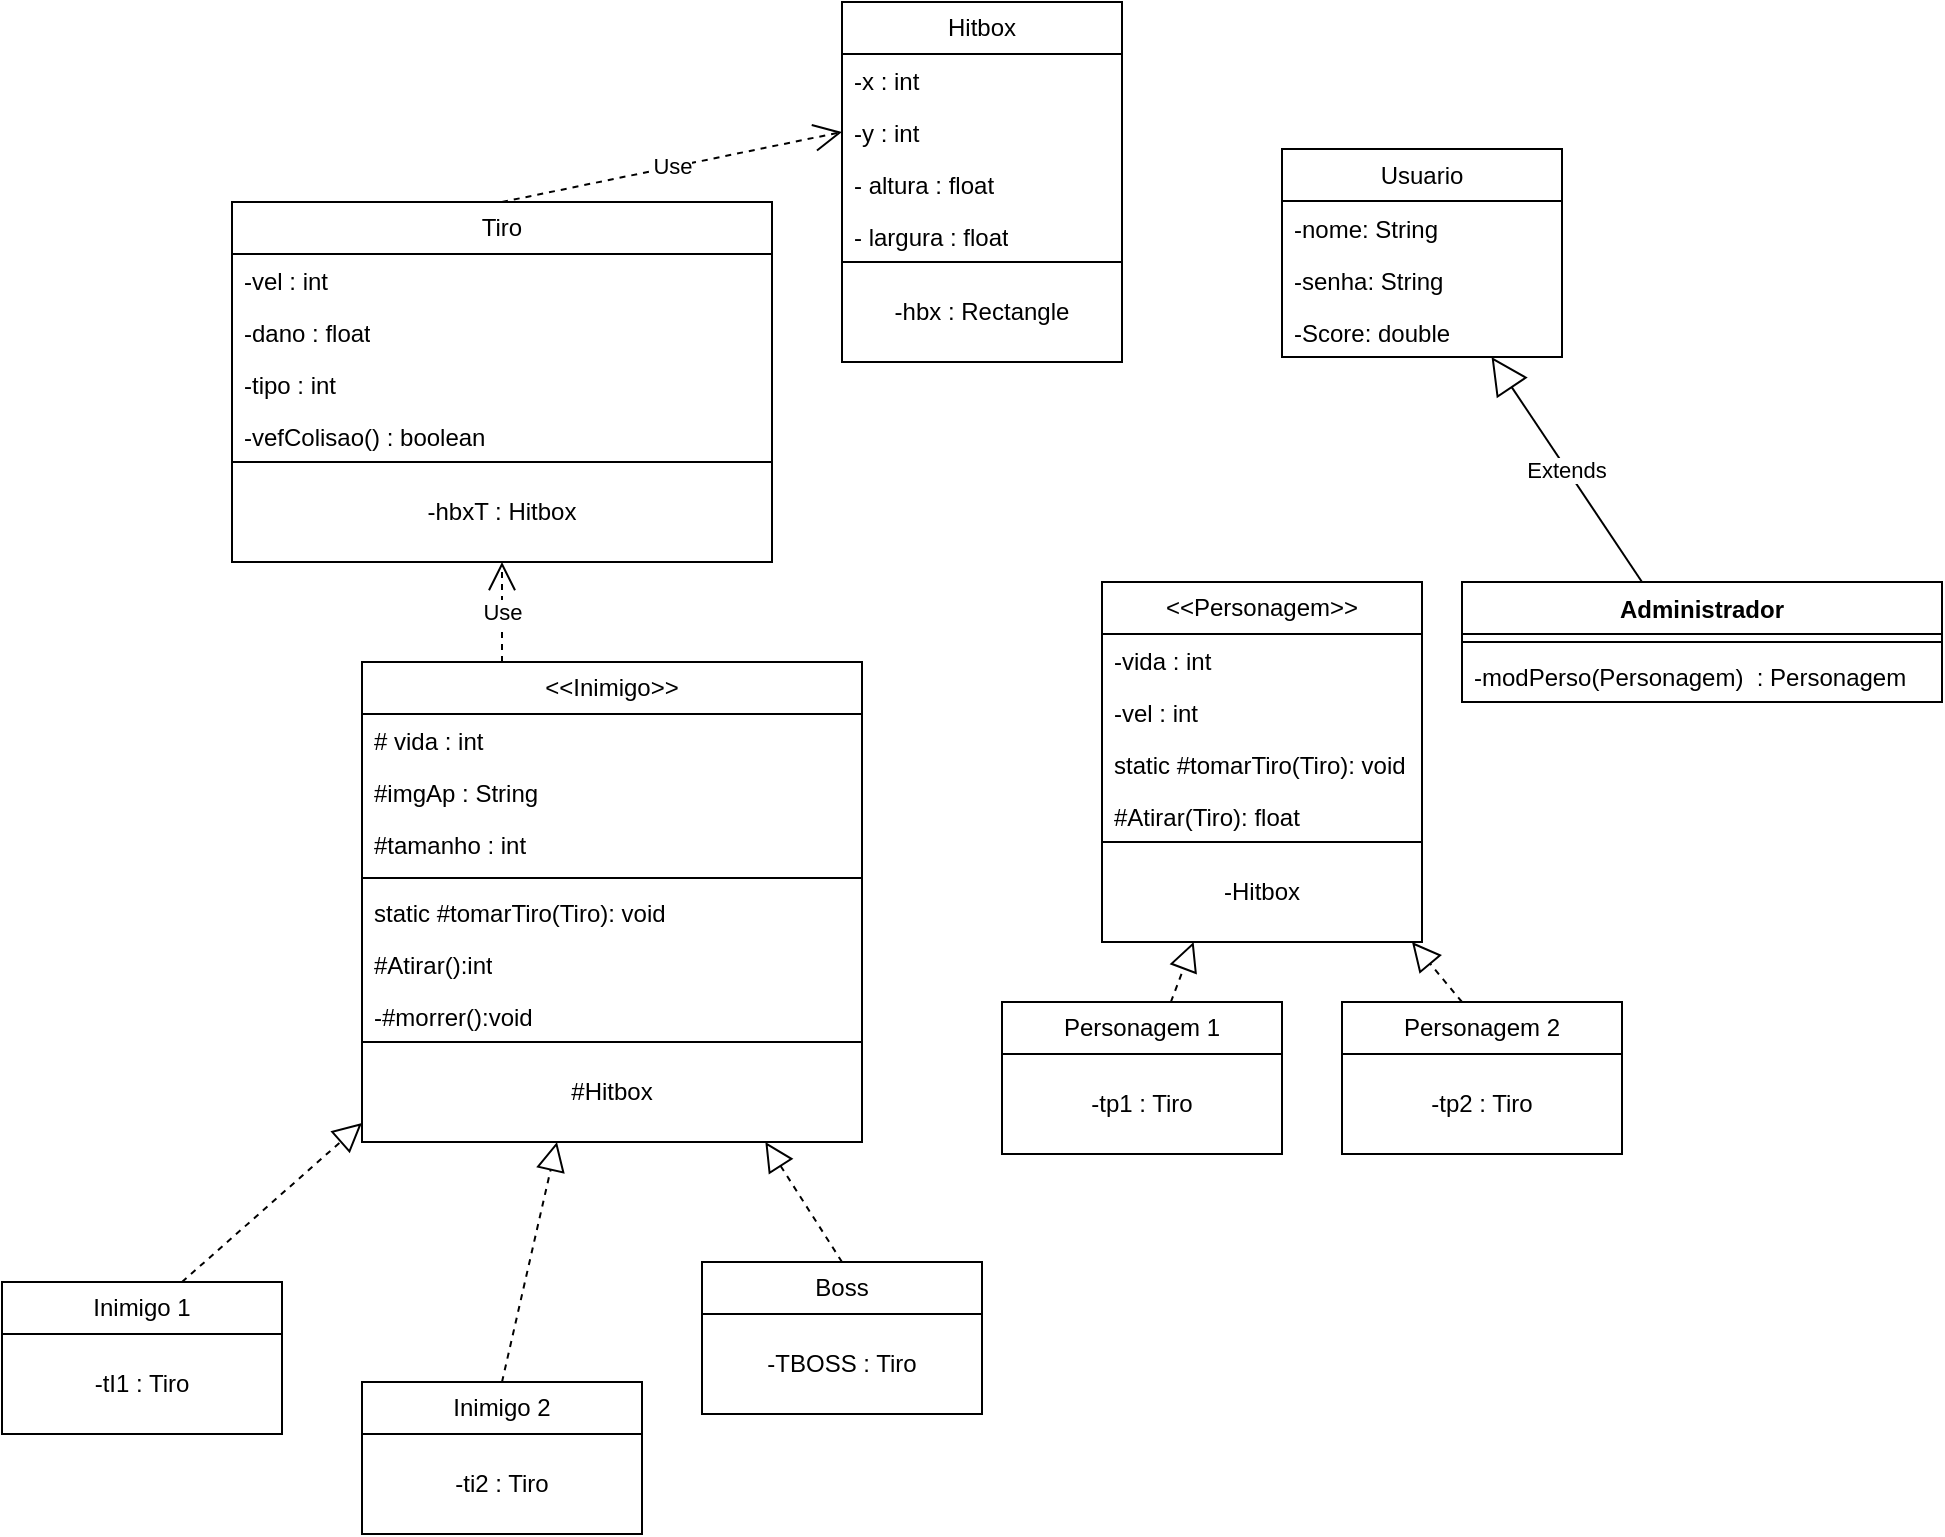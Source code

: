 <mxfile version="24.7.10">
  <diagram name="Página-1" id="_l8VNxI9jSd9-j5ux7J5">
    <mxGraphModel grid="1" page="1" gridSize="10" guides="1" tooltips="1" connect="1" arrows="1" fold="1" pageScale="1" pageWidth="827" pageHeight="1169" math="0" shadow="0">
      <root>
        <mxCell id="0" />
        <mxCell id="1" parent="0" />
        <mxCell id="uqlMl9l3qqC2gNam6h02-1" value="&lt;div&gt;Hitbox&lt;/div&gt;" style="swimlane;fontStyle=0;childLayout=stackLayout;horizontal=1;startSize=26;fillColor=none;horizontalStack=0;resizeParent=1;resizeParentMax=0;resizeLast=0;collapsible=1;marginBottom=0;whiteSpace=wrap;html=1;" vertex="1" parent="1">
          <mxGeometry x="-60" y="-50" width="140" height="180" as="geometry" />
        </mxCell>
        <mxCell id="uqlMl9l3qqC2gNam6h02-3" value="-x : int" style="text;strokeColor=none;fillColor=none;align=left;verticalAlign=top;spacingLeft=4;spacingRight=4;overflow=hidden;rotatable=0;points=[[0,0.5],[1,0.5]];portConstraint=eastwest;whiteSpace=wrap;html=1;" vertex="1" parent="uqlMl9l3qqC2gNam6h02-1">
          <mxGeometry y="26" width="140" height="26" as="geometry" />
        </mxCell>
        <mxCell id="uqlMl9l3qqC2gNam6h02-37" value="-y : int" style="text;strokeColor=none;fillColor=none;align=left;verticalAlign=top;spacingLeft=4;spacingRight=4;overflow=hidden;rotatable=0;points=[[0,0.5],[1,0.5]];portConstraint=eastwest;whiteSpace=wrap;html=1;" vertex="1" parent="uqlMl9l3qqC2gNam6h02-1">
          <mxGeometry y="52" width="140" height="26" as="geometry" />
        </mxCell>
        <mxCell id="uqlMl9l3qqC2gNam6h02-4" value="&lt;div&gt;- altura : float&lt;br&gt;&lt;/div&gt;&lt;div&gt;&lt;br&gt;&lt;/div&gt;" style="text;strokeColor=none;fillColor=none;align=left;verticalAlign=top;spacingLeft=4;spacingRight=4;overflow=hidden;rotatable=0;points=[[0,0.5],[1,0.5]];portConstraint=eastwest;whiteSpace=wrap;html=1;" vertex="1" parent="uqlMl9l3qqC2gNam6h02-1">
          <mxGeometry y="78" width="140" height="26" as="geometry" />
        </mxCell>
        <mxCell id="uqlMl9l3qqC2gNam6h02-38" value="- largura : float" style="text;strokeColor=none;fillColor=none;align=left;verticalAlign=top;spacingLeft=4;spacingRight=4;overflow=hidden;rotatable=0;points=[[0,0.5],[1,0.5]];portConstraint=eastwest;whiteSpace=wrap;html=1;" vertex="1" parent="uqlMl9l3qqC2gNam6h02-1">
          <mxGeometry y="104" width="140" height="26" as="geometry" />
        </mxCell>
        <mxCell id="KhZFeats1SWdqkYqOB_A-3" value="-hbx : Rectangle" style="html=1;whiteSpace=wrap;" vertex="1" parent="uqlMl9l3qqC2gNam6h02-1">
          <mxGeometry y="130" width="140" height="50" as="geometry" />
        </mxCell>
        <mxCell id="uqlMl9l3qqC2gNam6h02-18" value="&amp;lt;&amp;lt;Inimigo&amp;gt;&amp;gt;" style="swimlane;fontStyle=0;childLayout=stackLayout;horizontal=1;startSize=26;fillColor=none;horizontalStack=0;resizeParent=1;resizeParentMax=0;resizeLast=0;collapsible=1;marginBottom=0;whiteSpace=wrap;html=1;" vertex="1" parent="1">
          <mxGeometry x="-300" y="280" width="250" height="240" as="geometry" />
        </mxCell>
        <mxCell id="uqlMl9l3qqC2gNam6h02-132" value="Use" style="endArrow=open;endSize=12;dashed=1;html=1;rounded=0;" edge="1" parent="uqlMl9l3qqC2gNam6h02-18" target="uqlMl9l3qqC2gNam6h02-125">
          <mxGeometry width="160" relative="1" as="geometry">
            <mxPoint x="70" as="sourcePoint" />
            <mxPoint x="230" as="targetPoint" />
          </mxGeometry>
        </mxCell>
        <mxCell id="uqlMl9l3qqC2gNam6h02-20" value="# vida : int" style="text;strokeColor=none;fillColor=none;align=left;verticalAlign=top;spacingLeft=4;spacingRight=4;overflow=hidden;rotatable=0;points=[[0,0.5],[1,0.5]];portConstraint=eastwest;whiteSpace=wrap;html=1;" vertex="1" parent="uqlMl9l3qqC2gNam6h02-18">
          <mxGeometry y="26" width="250" height="26" as="geometry" />
        </mxCell>
        <mxCell id="uqlMl9l3qqC2gNam6h02-40" value="#imgAp : String" style="text;strokeColor=none;fillColor=none;align=left;verticalAlign=top;spacingLeft=4;spacingRight=4;overflow=hidden;rotatable=0;points=[[0,0.5],[1,0.5]];portConstraint=eastwest;whiteSpace=wrap;html=1;" vertex="1" parent="uqlMl9l3qqC2gNam6h02-18">
          <mxGeometry y="52" width="250" height="26" as="geometry" />
        </mxCell>
        <mxCell id="uqlMl9l3qqC2gNam6h02-41" value="#tamanho : int" style="text;strokeColor=none;fillColor=none;align=left;verticalAlign=top;spacingLeft=4;spacingRight=4;overflow=hidden;rotatable=0;points=[[0,0.5],[1,0.5]];portConstraint=eastwest;whiteSpace=wrap;html=1;" vertex="1" parent="uqlMl9l3qqC2gNam6h02-18">
          <mxGeometry y="78" width="250" height="26" as="geometry" />
        </mxCell>
        <mxCell id="uqlMl9l3qqC2gNam6h02-43" value="" style="line;strokeWidth=1;fillColor=none;align=left;verticalAlign=middle;spacingTop=-1;spacingLeft=3;spacingRight=3;rotatable=0;labelPosition=right;points=[];portConstraint=eastwest;strokeColor=inherit;" vertex="1" parent="uqlMl9l3qqC2gNam6h02-18">
          <mxGeometry y="104" width="250" height="8" as="geometry" />
        </mxCell>
        <mxCell id="uqlMl9l3qqC2gNam6h02-45" value="static #tomarTiro(Tiro): void" style="text;strokeColor=none;fillColor=none;align=left;verticalAlign=top;spacingLeft=4;spacingRight=4;overflow=hidden;rotatable=0;points=[[0,0.5],[1,0.5]];portConstraint=eastwest;whiteSpace=wrap;html=1;" vertex="1" parent="uqlMl9l3qqC2gNam6h02-18">
          <mxGeometry y="112" width="250" height="26" as="geometry" />
        </mxCell>
        <mxCell id="uqlMl9l3qqC2gNam6h02-46" value="#Atirar():int" style="text;strokeColor=none;fillColor=none;align=left;verticalAlign=top;spacingLeft=4;spacingRight=4;overflow=hidden;rotatable=0;points=[[0,0.5],[1,0.5]];portConstraint=eastwest;whiteSpace=wrap;html=1;" vertex="1" parent="uqlMl9l3qqC2gNam6h02-18">
          <mxGeometry y="138" width="250" height="26" as="geometry" />
        </mxCell>
        <mxCell id="uqlMl9l3qqC2gNam6h02-44" value="-#morrer():void" style="text;strokeColor=none;fillColor=none;align=left;verticalAlign=top;spacingLeft=4;spacingRight=4;overflow=hidden;rotatable=0;points=[[0,0.5],[1,0.5]];portConstraint=eastwest;whiteSpace=wrap;html=1;" vertex="1" parent="uqlMl9l3qqC2gNam6h02-18">
          <mxGeometry y="164" width="250" height="26" as="geometry" />
        </mxCell>
        <mxCell id="uqlMl9l3qqC2gNam6h02-96" value="#Hitbox" style="html=1;whiteSpace=wrap;" vertex="1" parent="uqlMl9l3qqC2gNam6h02-18">
          <mxGeometry y="190" width="250" height="50" as="geometry" />
        </mxCell>
        <mxCell id="uqlMl9l3qqC2gNam6h02-22" value="Usuario" style="swimlane;fontStyle=0;childLayout=stackLayout;horizontal=1;startSize=26;fillColor=none;horizontalStack=0;resizeParent=1;resizeParentMax=0;resizeLast=0;collapsible=1;marginBottom=0;whiteSpace=wrap;html=1;" vertex="1" parent="1">
          <mxGeometry x="160" y="23.5" width="140" height="104" as="geometry" />
        </mxCell>
        <mxCell id="uqlMl9l3qqC2gNam6h02-23" value="-nome: String" style="text;strokeColor=none;fillColor=none;align=left;verticalAlign=top;spacingLeft=4;spacingRight=4;overflow=hidden;rotatable=0;points=[[0,0.5],[1,0.5]];portConstraint=eastwest;whiteSpace=wrap;html=1;" vertex="1" parent="uqlMl9l3qqC2gNam6h02-22">
          <mxGeometry y="26" width="140" height="26" as="geometry" />
        </mxCell>
        <mxCell id="uqlMl9l3qqC2gNam6h02-24" value="-senha: String" style="text;strokeColor=none;fillColor=none;align=left;verticalAlign=top;spacingLeft=4;spacingRight=4;overflow=hidden;rotatable=0;points=[[0,0.5],[1,0.5]];portConstraint=eastwest;whiteSpace=wrap;html=1;" vertex="1" parent="uqlMl9l3qqC2gNam6h02-22">
          <mxGeometry y="52" width="140" height="26" as="geometry" />
        </mxCell>
        <mxCell id="uqlMl9l3qqC2gNam6h02-25" value="-Score: double" style="text;strokeColor=none;fillColor=none;align=left;verticalAlign=top;spacingLeft=4;spacingRight=4;overflow=hidden;rotatable=0;points=[[0,0.5],[1,0.5]];portConstraint=eastwest;whiteSpace=wrap;html=1;" vertex="1" parent="uqlMl9l3qqC2gNam6h02-22">
          <mxGeometry y="78" width="140" height="26" as="geometry" />
        </mxCell>
        <mxCell id="uqlMl9l3qqC2gNam6h02-50" value="Administrador" style="swimlane;fontStyle=1;align=center;verticalAlign=top;childLayout=stackLayout;horizontal=1;startSize=26;horizontalStack=0;resizeParent=1;resizeParentMax=0;resizeLast=0;collapsible=1;marginBottom=0;whiteSpace=wrap;html=1;" vertex="1" parent="1">
          <mxGeometry x="250" y="240" width="240" height="60" as="geometry" />
        </mxCell>
        <mxCell id="uqlMl9l3qqC2gNam6h02-115" value="Extends" style="endArrow=block;endSize=16;endFill=0;html=1;rounded=0;" edge="1" parent="uqlMl9l3qqC2gNam6h02-50" target="uqlMl9l3qqC2gNam6h02-22">
          <mxGeometry width="160" relative="1" as="geometry">
            <mxPoint x="90" as="sourcePoint" />
            <mxPoint x="250" as="targetPoint" />
          </mxGeometry>
        </mxCell>
        <mxCell id="uqlMl9l3qqC2gNam6h02-52" value="" style="line;strokeWidth=1;fillColor=none;align=left;verticalAlign=middle;spacingTop=-1;spacingLeft=3;spacingRight=3;rotatable=0;labelPosition=right;points=[];portConstraint=eastwest;strokeColor=inherit;" vertex="1" parent="uqlMl9l3qqC2gNam6h02-50">
          <mxGeometry y="26" width="240" height="8" as="geometry" />
        </mxCell>
        <mxCell id="uqlMl9l3qqC2gNam6h02-53" value="-modPerso(Personagem)&amp;nbsp; : Personagem" style="text;strokeColor=none;fillColor=none;align=left;verticalAlign=top;spacingLeft=4;spacingRight=4;overflow=hidden;rotatable=0;points=[[0,0.5],[1,0.5]];portConstraint=eastwest;whiteSpace=wrap;html=1;" vertex="1" parent="uqlMl9l3qqC2gNam6h02-50">
          <mxGeometry y="34" width="240" height="26" as="geometry" />
        </mxCell>
        <mxCell id="uqlMl9l3qqC2gNam6h02-61" value="&amp;lt;&amp;lt;Personagem&amp;gt;&amp;gt;" style="swimlane;fontStyle=0;childLayout=stackLayout;horizontal=1;startSize=26;fillColor=none;horizontalStack=0;resizeParent=1;resizeParentMax=0;resizeLast=0;collapsible=1;marginBottom=0;whiteSpace=wrap;html=1;" vertex="1" parent="1">
          <mxGeometry x="70" y="240" width="160" height="180" as="geometry" />
        </mxCell>
        <mxCell id="uqlMl9l3qqC2gNam6h02-62" value="-vida : int" style="text;strokeColor=none;fillColor=none;align=left;verticalAlign=top;spacingLeft=4;spacingRight=4;overflow=hidden;rotatable=0;points=[[0,0.5],[1,0.5]];portConstraint=eastwest;whiteSpace=wrap;html=1;" vertex="1" parent="uqlMl9l3qqC2gNam6h02-61">
          <mxGeometry y="26" width="160" height="26" as="geometry" />
        </mxCell>
        <mxCell id="uqlMl9l3qqC2gNam6h02-63" value="-vel : int" style="text;strokeColor=none;fillColor=none;align=left;verticalAlign=top;spacingLeft=4;spacingRight=4;overflow=hidden;rotatable=0;points=[[0,0.5],[1,0.5]];portConstraint=eastwest;whiteSpace=wrap;html=1;" vertex="1" parent="uqlMl9l3qqC2gNam6h02-61">
          <mxGeometry y="52" width="160" height="26" as="geometry" />
        </mxCell>
        <mxCell id="W0ySeT3gcNQsRq0n34vY-5" value="static #tomarTiro(Tiro): void" style="text;strokeColor=none;fillColor=none;align=left;verticalAlign=top;spacingLeft=4;spacingRight=4;overflow=hidden;rotatable=0;points=[[0,0.5],[1,0.5]];portConstraint=eastwest;whiteSpace=wrap;html=1;" vertex="1" parent="uqlMl9l3qqC2gNam6h02-61">
          <mxGeometry y="78" width="160" height="26" as="geometry" />
        </mxCell>
        <mxCell id="uqlMl9l3qqC2gNam6h02-105" value="#Atirar(Tiro): float" style="text;strokeColor=none;fillColor=none;align=left;verticalAlign=top;spacingLeft=4;spacingRight=4;overflow=hidden;rotatable=0;points=[[0,0.5],[1,0.5]];portConstraint=eastwest;whiteSpace=wrap;html=1;" vertex="1" parent="uqlMl9l3qqC2gNam6h02-61">
          <mxGeometry y="104" width="160" height="26" as="geometry" />
        </mxCell>
        <mxCell id="uqlMl9l3qqC2gNam6h02-65" value="-Hitbox" style="html=1;whiteSpace=wrap;" vertex="1" parent="uqlMl9l3qqC2gNam6h02-61">
          <mxGeometry y="130" width="160" height="50" as="geometry" />
        </mxCell>
        <mxCell id="uqlMl9l3qqC2gNam6h02-79" value="Inimigo 1" style="swimlane;fontStyle=0;childLayout=stackLayout;horizontal=1;startSize=26;fillColor=none;horizontalStack=0;resizeParent=1;resizeParentMax=0;resizeLast=0;collapsible=1;marginBottom=0;whiteSpace=wrap;html=1;" vertex="1" parent="1">
          <mxGeometry x="-480" y="590" width="140" height="76" as="geometry" />
        </mxCell>
        <mxCell id="uqlMl9l3qqC2gNam6h02-122" value="" style="endArrow=block;dashed=1;endFill=0;endSize=12;html=1;rounded=0;" edge="1" parent="uqlMl9l3qqC2gNam6h02-79" target="uqlMl9l3qqC2gNam6h02-18">
          <mxGeometry width="160" relative="1" as="geometry">
            <mxPoint x="90" as="sourcePoint" />
            <mxPoint x="250" as="targetPoint" />
          </mxGeometry>
        </mxCell>
        <mxCell id="uqlMl9l3qqC2gNam6h02-111" value="-tI1 : Tiro" style="html=1;whiteSpace=wrap;" vertex="1" parent="uqlMl9l3qqC2gNam6h02-79">
          <mxGeometry y="26" width="140" height="50" as="geometry" />
        </mxCell>
        <mxCell id="uqlMl9l3qqC2gNam6h02-83" value="Inimigo 2" style="swimlane;fontStyle=0;childLayout=stackLayout;horizontal=1;startSize=26;fillColor=none;horizontalStack=0;resizeParent=1;resizeParentMax=0;resizeLast=0;collapsible=1;marginBottom=0;whiteSpace=wrap;html=1;" vertex="1" parent="1">
          <mxGeometry x="-300" y="640" width="140" height="76" as="geometry" />
        </mxCell>
        <mxCell id="uqlMl9l3qqC2gNam6h02-123" value="" style="endArrow=block;dashed=1;endFill=0;endSize=12;html=1;rounded=0;" edge="1" parent="uqlMl9l3qqC2gNam6h02-83" target="uqlMl9l3qqC2gNam6h02-18">
          <mxGeometry width="160" relative="1" as="geometry">
            <mxPoint x="70" as="sourcePoint" />
            <mxPoint x="230" as="targetPoint" />
          </mxGeometry>
        </mxCell>
        <mxCell id="uqlMl9l3qqC2gNam6h02-112" value="-ti2 : Tiro" style="html=1;whiteSpace=wrap;" vertex="1" parent="uqlMl9l3qqC2gNam6h02-83">
          <mxGeometry y="26" width="140" height="50" as="geometry" />
        </mxCell>
        <mxCell id="uqlMl9l3qqC2gNam6h02-87" value="Boss" style="swimlane;fontStyle=0;childLayout=stackLayout;horizontal=1;startSize=26;fillColor=none;horizontalStack=0;resizeParent=1;resizeParentMax=0;resizeLast=0;collapsible=1;marginBottom=0;whiteSpace=wrap;html=1;" vertex="1" parent="1">
          <mxGeometry x="-130" y="580" width="140" height="76" as="geometry" />
        </mxCell>
        <mxCell id="uqlMl9l3qqC2gNam6h02-124" value="" style="endArrow=block;dashed=1;endFill=0;endSize=12;html=1;rounded=0;" edge="1" parent="uqlMl9l3qqC2gNam6h02-87" target="uqlMl9l3qqC2gNam6h02-18">
          <mxGeometry width="160" relative="1" as="geometry">
            <mxPoint x="70" as="sourcePoint" />
            <mxPoint x="230" as="targetPoint" />
          </mxGeometry>
        </mxCell>
        <mxCell id="uqlMl9l3qqC2gNam6h02-113" value="-TBOSS : Tiro" style="html=1;whiteSpace=wrap;" vertex="1" parent="uqlMl9l3qqC2gNam6h02-87">
          <mxGeometry y="26" width="140" height="50" as="geometry" />
        </mxCell>
        <mxCell id="uqlMl9l3qqC2gNam6h02-97" value="Personagem 1" style="swimlane;fontStyle=0;childLayout=stackLayout;horizontal=1;startSize=26;fillColor=none;horizontalStack=0;resizeParent=1;resizeParentMax=0;resizeLast=0;collapsible=1;marginBottom=0;whiteSpace=wrap;html=1;" vertex="1" parent="1">
          <mxGeometry x="20" y="450" width="140" height="76" as="geometry" />
        </mxCell>
        <mxCell id="uqlMl9l3qqC2gNam6h02-106" value="-tp1 : Tiro " style="html=1;whiteSpace=wrap;" vertex="1" parent="uqlMl9l3qqC2gNam6h02-97">
          <mxGeometry y="26" width="140" height="50" as="geometry" />
        </mxCell>
        <mxCell id="uqlMl9l3qqC2gNam6h02-101" value="Personagem 2" style="swimlane;fontStyle=0;childLayout=stackLayout;horizontal=1;startSize=26;fillColor=none;horizontalStack=0;resizeParent=1;resizeParentMax=0;resizeLast=0;collapsible=1;marginBottom=0;whiteSpace=wrap;html=1;" vertex="1" parent="1">
          <mxGeometry x="190" y="450" width="140" height="76" as="geometry" />
        </mxCell>
        <mxCell id="KhZFeats1SWdqkYqOB_A-2" value="" style="endArrow=block;dashed=1;endFill=0;endSize=12;html=1;rounded=0;" edge="1" parent="uqlMl9l3qqC2gNam6h02-101" target="uqlMl9l3qqC2gNam6h02-61">
          <mxGeometry width="160" relative="1" as="geometry">
            <mxPoint x="60" as="sourcePoint" />
            <mxPoint x="220" as="targetPoint" />
          </mxGeometry>
        </mxCell>
        <mxCell id="uqlMl9l3qqC2gNam6h02-107" value="-tp2 : Tiro" style="html=1;whiteSpace=wrap;" vertex="1" parent="uqlMl9l3qqC2gNam6h02-101">
          <mxGeometry y="26" width="140" height="50" as="geometry" />
        </mxCell>
        <mxCell id="uqlMl9l3qqC2gNam6h02-125" value="Tiro" style="swimlane;fontStyle=0;childLayout=stackLayout;horizontal=1;startSize=26;fillColor=none;horizontalStack=0;resizeParent=1;resizeParentMax=0;resizeLast=0;collapsible=1;marginBottom=0;whiteSpace=wrap;html=1;" vertex="1" parent="1">
          <mxGeometry x="-365" y="50" width="270" height="180" as="geometry" />
        </mxCell>
        <mxCell id="uqlMl9l3qqC2gNam6h02-131" value="Use" style="endArrow=open;endSize=12;dashed=1;html=1;rounded=0;entryX=0;entryY=0.5;entryDx=0;entryDy=0;" edge="1" parent="uqlMl9l3qqC2gNam6h02-125" target="uqlMl9l3qqC2gNam6h02-37">
          <mxGeometry width="160" relative="1" as="geometry">
            <mxPoint x="135" as="sourcePoint" />
            <mxPoint x="295" as="targetPoint" />
          </mxGeometry>
        </mxCell>
        <mxCell id="uqlMl9l3qqC2gNam6h02-126" value="-vel : int" style="text;strokeColor=none;fillColor=none;align=left;verticalAlign=top;spacingLeft=4;spacingRight=4;overflow=hidden;rotatable=0;points=[[0,0.5],[1,0.5]];portConstraint=eastwest;whiteSpace=wrap;html=1;" vertex="1" parent="uqlMl9l3qqC2gNam6h02-125">
          <mxGeometry y="26" width="270" height="26" as="geometry" />
        </mxCell>
        <mxCell id="uqlMl9l3qqC2gNam6h02-127" value="-dano : float" style="text;strokeColor=none;fillColor=none;align=left;verticalAlign=top;spacingLeft=4;spacingRight=4;overflow=hidden;rotatable=0;points=[[0,0.5],[1,0.5]];portConstraint=eastwest;whiteSpace=wrap;html=1;" vertex="1" parent="uqlMl9l3qqC2gNam6h02-125">
          <mxGeometry y="52" width="270" height="26" as="geometry" />
        </mxCell>
        <mxCell id="uqlMl9l3qqC2gNam6h02-128" value="-tipo : int" style="text;strokeColor=none;fillColor=none;align=left;verticalAlign=top;spacingLeft=4;spacingRight=4;overflow=hidden;rotatable=0;points=[[0,0.5],[1,0.5]];portConstraint=eastwest;whiteSpace=wrap;html=1;" vertex="1" parent="uqlMl9l3qqC2gNam6h02-125">
          <mxGeometry y="78" width="270" height="26" as="geometry" />
        </mxCell>
        <mxCell id="W0ySeT3gcNQsRq0n34vY-6" value="-vefColisao() : boolean" style="text;strokeColor=none;fillColor=none;align=left;verticalAlign=top;spacingLeft=4;spacingRight=4;overflow=hidden;rotatable=0;points=[[0,0.5],[1,0.5]];portConstraint=eastwest;whiteSpace=wrap;html=1;" vertex="1" parent="uqlMl9l3qqC2gNam6h02-125">
          <mxGeometry y="104" width="270" height="26" as="geometry" />
        </mxCell>
        <mxCell id="W0ySeT3gcNQsRq0n34vY-1" value="-hbxT : Hitbox" style="html=1;whiteSpace=wrap;" vertex="1" parent="uqlMl9l3qqC2gNam6h02-125">
          <mxGeometry y="130" width="270" height="50" as="geometry" />
        </mxCell>
        <mxCell id="KhZFeats1SWdqkYqOB_A-1" value="" style="endArrow=block;dashed=1;endFill=0;endSize=12;html=1;rounded=0;" edge="1" parent="1" source="uqlMl9l3qqC2gNam6h02-97" target="uqlMl9l3qqC2gNam6h02-61">
          <mxGeometry width="160" relative="1" as="geometry">
            <mxPoint x="40" y="410" as="sourcePoint" />
            <mxPoint x="200" y="410" as="targetPoint" />
          </mxGeometry>
        </mxCell>
      </root>
    </mxGraphModel>
  </diagram>
</mxfile>

